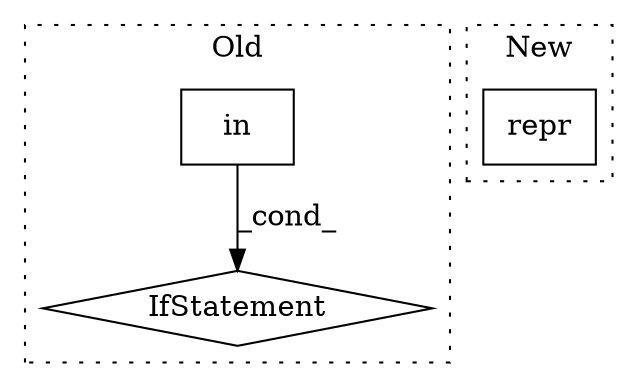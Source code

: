 digraph G {
subgraph cluster0 {
1 [label="in" a="105" s="6865" l="27" shape="box"];
3 [label="IfStatement" a="25" s="6855,6892" l="10,2" shape="diamond"];
label = "Old";
style="dotted";
}
subgraph cluster1 {
2 [label="repr" a="32" s="7464,7509" l="5,1" shape="box"];
label = "New";
style="dotted";
}
1 -> 3 [label="_cond_"];
}